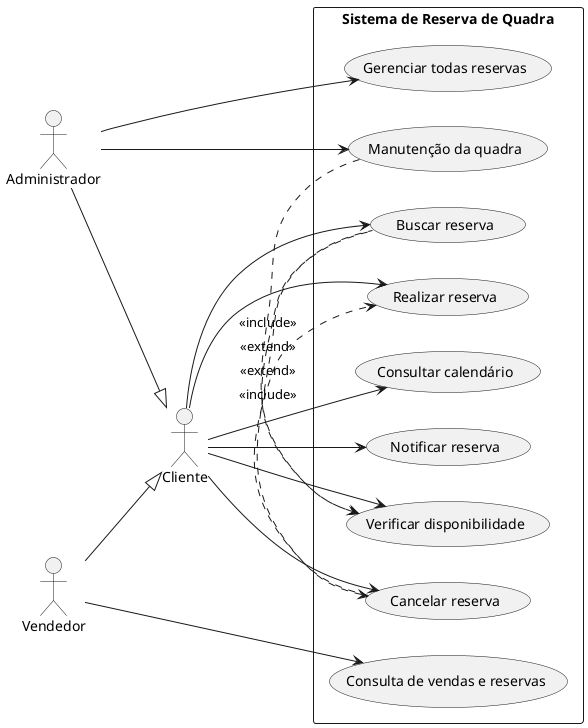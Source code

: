 @startuml
skinparam actorPosition top 
left to right direction 

actor "Cliente" as Cliente
actor "Administrador" as Administrador
actor "Vendedor" as Funcionário



rectangle "Sistema de Reserva de Quadra" {
  usecase "Consultar calendário" as C01
  usecase "Buscar reserva" as C02
  usecase "Realizar reserva" as C03
  usecase "Verificar disponibilidade" as C04
  usecase "Cancelar reserva" as C05
  usecase "Gerenciar todas reservas" as C06
  usecase "Manutenção da quadra" as C07 

  usecase "Consulta de vendas e reservas" as C08
  usecase "Notificar reserva" as C09

}

C07 .> C04 : <<include>>
C05 <. C02 : <<extend>>

C04 <. C02 : <<extend>>
C05 .> C03 : <<include>>


Cliente --> C01
Cliente --> C02
Cliente --> C03
Cliente --> C04
Cliente --> C05
Cliente --> C09

Administrador --> C06
Administrador --> C07

Funcionário --|> Cliente
Administrador --|> Cliente

Funcionário --> C08

@enduml
